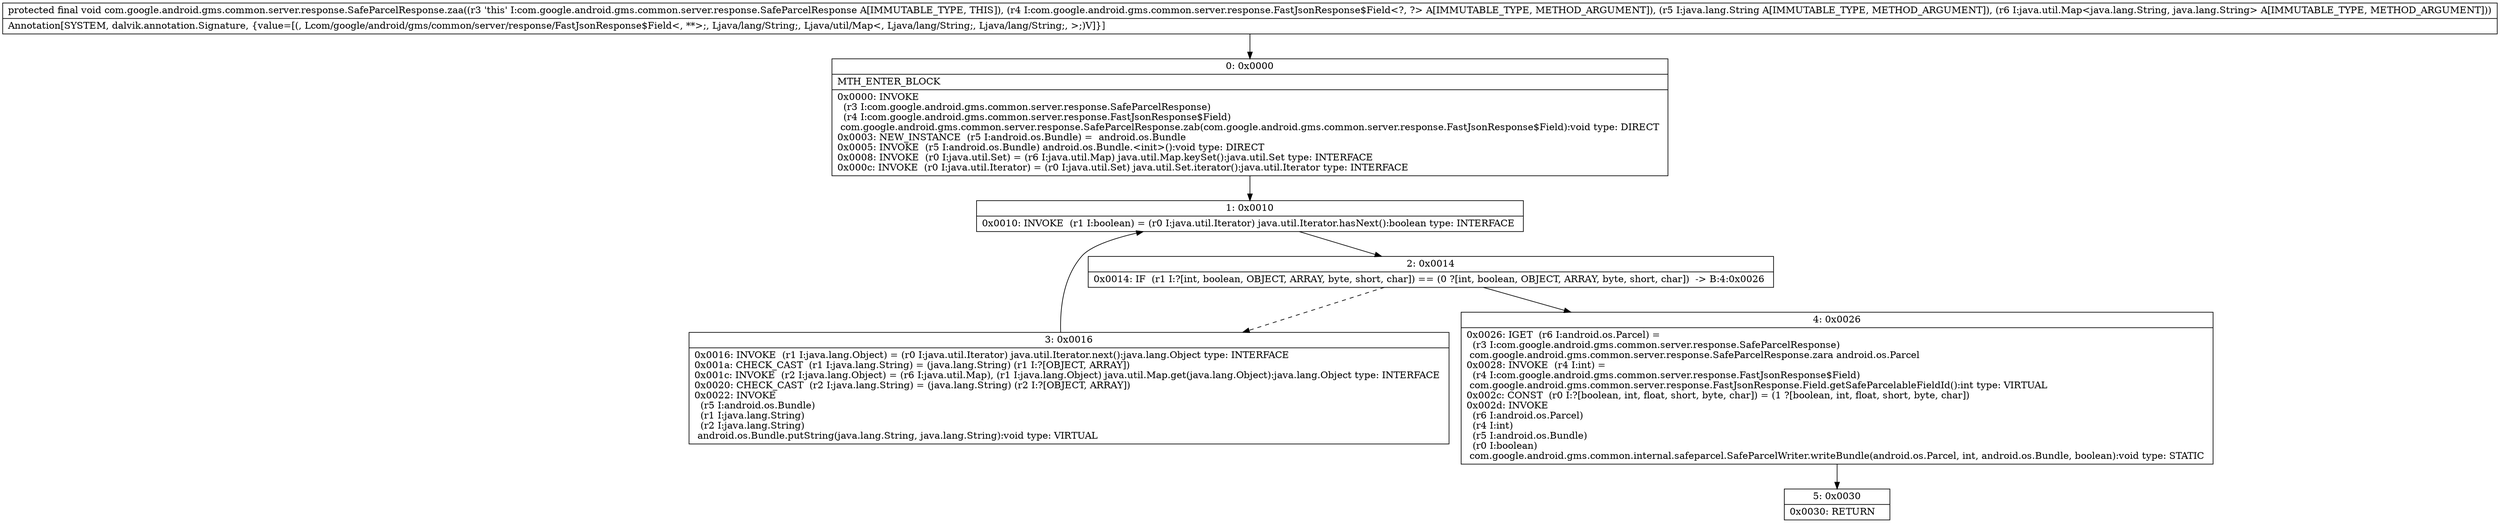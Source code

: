 digraph "CFG forcom.google.android.gms.common.server.response.SafeParcelResponse.zaa(Lcom\/google\/android\/gms\/common\/server\/response\/FastJsonResponse$Field;Ljava\/lang\/String;Ljava\/util\/Map;)V" {
Node_0 [shape=record,label="{0\:\ 0x0000|MTH_ENTER_BLOCK\l|0x0000: INVOKE  \l  (r3 I:com.google.android.gms.common.server.response.SafeParcelResponse)\l  (r4 I:com.google.android.gms.common.server.response.FastJsonResponse$Field)\l com.google.android.gms.common.server.response.SafeParcelResponse.zab(com.google.android.gms.common.server.response.FastJsonResponse$Field):void type: DIRECT \l0x0003: NEW_INSTANCE  (r5 I:android.os.Bundle) =  android.os.Bundle \l0x0005: INVOKE  (r5 I:android.os.Bundle) android.os.Bundle.\<init\>():void type: DIRECT \l0x0008: INVOKE  (r0 I:java.util.Set) = (r6 I:java.util.Map) java.util.Map.keySet():java.util.Set type: INTERFACE \l0x000c: INVOKE  (r0 I:java.util.Iterator) = (r0 I:java.util.Set) java.util.Set.iterator():java.util.Iterator type: INTERFACE \l}"];
Node_1 [shape=record,label="{1\:\ 0x0010|0x0010: INVOKE  (r1 I:boolean) = (r0 I:java.util.Iterator) java.util.Iterator.hasNext():boolean type: INTERFACE \l}"];
Node_2 [shape=record,label="{2\:\ 0x0014|0x0014: IF  (r1 I:?[int, boolean, OBJECT, ARRAY, byte, short, char]) == (0 ?[int, boolean, OBJECT, ARRAY, byte, short, char])  \-\> B:4:0x0026 \l}"];
Node_3 [shape=record,label="{3\:\ 0x0016|0x0016: INVOKE  (r1 I:java.lang.Object) = (r0 I:java.util.Iterator) java.util.Iterator.next():java.lang.Object type: INTERFACE \l0x001a: CHECK_CAST  (r1 I:java.lang.String) = (java.lang.String) (r1 I:?[OBJECT, ARRAY]) \l0x001c: INVOKE  (r2 I:java.lang.Object) = (r6 I:java.util.Map), (r1 I:java.lang.Object) java.util.Map.get(java.lang.Object):java.lang.Object type: INTERFACE \l0x0020: CHECK_CAST  (r2 I:java.lang.String) = (java.lang.String) (r2 I:?[OBJECT, ARRAY]) \l0x0022: INVOKE  \l  (r5 I:android.os.Bundle)\l  (r1 I:java.lang.String)\l  (r2 I:java.lang.String)\l android.os.Bundle.putString(java.lang.String, java.lang.String):void type: VIRTUAL \l}"];
Node_4 [shape=record,label="{4\:\ 0x0026|0x0026: IGET  (r6 I:android.os.Parcel) = \l  (r3 I:com.google.android.gms.common.server.response.SafeParcelResponse)\l com.google.android.gms.common.server.response.SafeParcelResponse.zara android.os.Parcel \l0x0028: INVOKE  (r4 I:int) = \l  (r4 I:com.google.android.gms.common.server.response.FastJsonResponse$Field)\l com.google.android.gms.common.server.response.FastJsonResponse.Field.getSafeParcelableFieldId():int type: VIRTUAL \l0x002c: CONST  (r0 I:?[boolean, int, float, short, byte, char]) = (1 ?[boolean, int, float, short, byte, char]) \l0x002d: INVOKE  \l  (r6 I:android.os.Parcel)\l  (r4 I:int)\l  (r5 I:android.os.Bundle)\l  (r0 I:boolean)\l com.google.android.gms.common.internal.safeparcel.SafeParcelWriter.writeBundle(android.os.Parcel, int, android.os.Bundle, boolean):void type: STATIC \l}"];
Node_5 [shape=record,label="{5\:\ 0x0030|0x0030: RETURN   \l}"];
MethodNode[shape=record,label="{protected final void com.google.android.gms.common.server.response.SafeParcelResponse.zaa((r3 'this' I:com.google.android.gms.common.server.response.SafeParcelResponse A[IMMUTABLE_TYPE, THIS]), (r4 I:com.google.android.gms.common.server.response.FastJsonResponse$Field\<?, ?\> A[IMMUTABLE_TYPE, METHOD_ARGUMENT]), (r5 I:java.lang.String A[IMMUTABLE_TYPE, METHOD_ARGUMENT]), (r6 I:java.util.Map\<java.lang.String, java.lang.String\> A[IMMUTABLE_TYPE, METHOD_ARGUMENT]))  | Annotation[SYSTEM, dalvik.annotation.Signature, \{value=[(, Lcom\/google\/android\/gms\/common\/server\/response\/FastJsonResponse$Field\<, **\>;, Ljava\/lang\/String;, Ljava\/util\/Map\<, Ljava\/lang\/String;, Ljava\/lang\/String;, \>;)V]\}]\l}"];
MethodNode -> Node_0;
Node_0 -> Node_1;
Node_1 -> Node_2;
Node_2 -> Node_3[style=dashed];
Node_2 -> Node_4;
Node_3 -> Node_1;
Node_4 -> Node_5;
}

